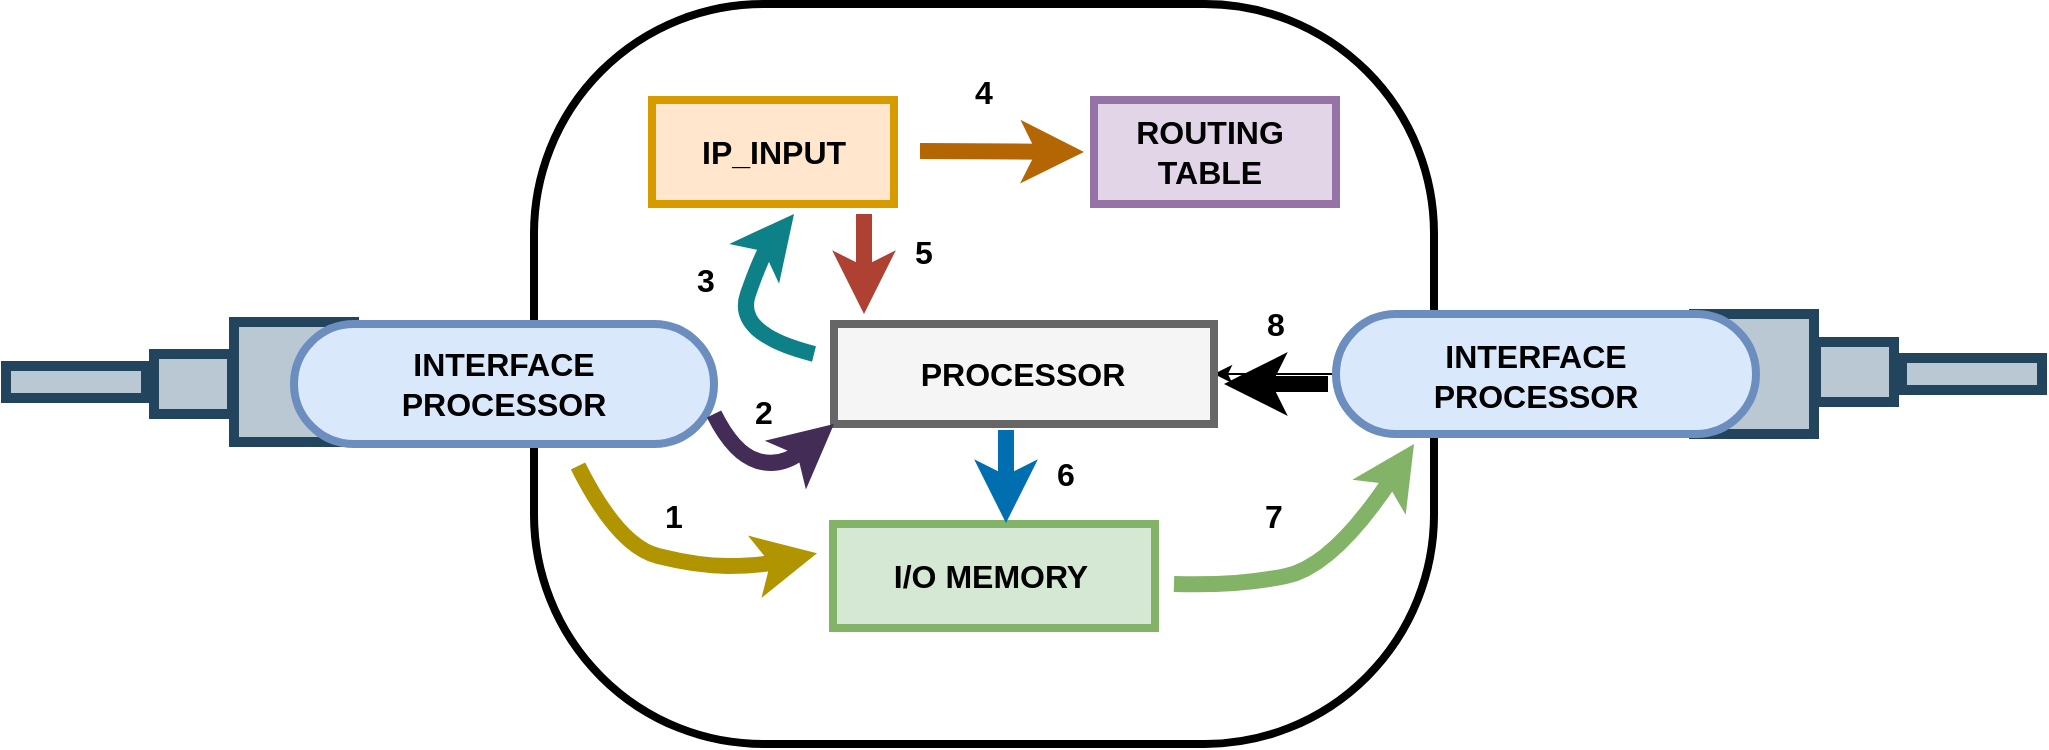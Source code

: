 <mxfile version="22.1.15" type="device">
  <diagram name="Página-1" id="VVLUHK4Jm0Ala-Py_f5L">
    <mxGraphModel dx="2021" dy="716" grid="1" gridSize="10" guides="1" tooltips="1" connect="1" arrows="1" fold="1" page="1" pageScale="1" pageWidth="827" pageHeight="1169" math="0" shadow="0">
      <root>
        <mxCell id="0" />
        <mxCell id="1" parent="0" />
        <mxCell id="dd3mm6sIvQiHEzXx8L2P-38" value="" style="rounded=0;whiteSpace=wrap;html=1;strokeWidth=5;rotation=-180;fillColor=#bac8d3;strokeColor=#23445d;" vertex="1" parent="1">
          <mxGeometry x="810" y="275" width="60" height="60" as="geometry" />
        </mxCell>
        <mxCell id="dd3mm6sIvQiHEzXx8L2P-39" value="" style="rounded=0;whiteSpace=wrap;html=1;strokeWidth=5;rotation=-180;fillColor=#bac8d3;strokeColor=#23445d;" vertex="1" parent="1">
          <mxGeometry x="871" y="289" width="39" height="30" as="geometry" />
        </mxCell>
        <mxCell id="dd3mm6sIvQiHEzXx8L2P-40" value="" style="rounded=0;whiteSpace=wrap;html=1;strokeWidth=5;rotation=-180;fillColor=#bac8d3;strokeColor=#23445d;" vertex="1" parent="1">
          <mxGeometry x="914" y="297" width="70" height="16" as="geometry" />
        </mxCell>
        <mxCell id="dd3mm6sIvQiHEzXx8L2P-35" value="" style="rounded=0;whiteSpace=wrap;html=1;strokeWidth=5;fillColor=#bac8d3;strokeColor=#23445d;" vertex="1" parent="1">
          <mxGeometry x="80" y="279" width="60" height="60" as="geometry" />
        </mxCell>
        <mxCell id="dd3mm6sIvQiHEzXx8L2P-10" value="" style="rounded=1;whiteSpace=wrap;html=1;arcSize=31;strokeWidth=4;" vertex="1" parent="1">
          <mxGeometry x="230" y="120" width="450" height="370" as="geometry" />
        </mxCell>
        <mxCell id="dd3mm6sIvQiHEzXx8L2P-17" value="" style="rounded=0;whiteSpace=wrap;html=1;strokeWidth=4;fillColor=#ffe6cc;strokeColor=#d79b00;" vertex="1" parent="1">
          <mxGeometry x="289" y="168" width="121" height="52" as="geometry" />
        </mxCell>
        <mxCell id="dd3mm6sIvQiHEzXx8L2P-1" value="" style="rounded=1;whiteSpace=wrap;html=1;arcSize=50;strokeWidth=4;fillColor=#dae8fc;strokeColor=#6c8ebf;" vertex="1" parent="1">
          <mxGeometry x="110" y="280" width="210" height="60" as="geometry" />
        </mxCell>
        <mxCell id="dd3mm6sIvQiHEzXx8L2P-2" value="INTERFACE PROCESSOR" style="text;html=1;strokeColor=none;fillColor=none;align=center;verticalAlign=middle;whiteSpace=wrap;rounded=0;strokeWidth=1;fontSize=16;fontStyle=1" vertex="1" parent="1">
          <mxGeometry x="170" y="295" width="90" height="30" as="geometry" />
        </mxCell>
        <mxCell id="dd3mm6sIvQiHEzXx8L2P-32" value="" style="edgeStyle=orthogonalEdgeStyle;rounded=0;orthogonalLoop=1;jettySize=auto;html=1;" edge="1" parent="1" source="dd3mm6sIvQiHEzXx8L2P-11" target="dd3mm6sIvQiHEzXx8L2P-20">
          <mxGeometry relative="1" as="geometry" />
        </mxCell>
        <mxCell id="dd3mm6sIvQiHEzXx8L2P-11" value="" style="rounded=1;whiteSpace=wrap;html=1;arcSize=50;strokeWidth=4;fillColor=#dae8fc;strokeColor=#6c8ebf;" vertex="1" parent="1">
          <mxGeometry x="631" y="275" width="210" height="60" as="geometry" />
        </mxCell>
        <mxCell id="dd3mm6sIvQiHEzXx8L2P-12" value="INTERFACE PROCESSOR" style="text;html=1;strokeColor=none;fillColor=none;align=center;verticalAlign=middle;whiteSpace=wrap;rounded=0;strokeWidth=1;fontSize=16;fontStyle=1" vertex="1" parent="1">
          <mxGeometry x="686" y="291" width="90" height="30" as="geometry" />
        </mxCell>
        <mxCell id="dd3mm6sIvQiHEzXx8L2P-14" value="IP_INPUT" style="text;html=1;strokeColor=none;fillColor=none;align=center;verticalAlign=middle;whiteSpace=wrap;rounded=0;fontStyle=1;fontSize=16;" vertex="1" parent="1">
          <mxGeometry x="320" y="179" width="60" height="30" as="geometry" />
        </mxCell>
        <mxCell id="dd3mm6sIvQiHEzXx8L2P-19" value="" style="rounded=0;whiteSpace=wrap;html=1;strokeWidth=4;fillColor=#e1d5e7;strokeColor=#9673a6;" vertex="1" parent="1">
          <mxGeometry x="510" y="168" width="121" height="52" as="geometry" />
        </mxCell>
        <mxCell id="dd3mm6sIvQiHEzXx8L2P-16" value="ROUTING TABLE" style="text;html=1;strokeColor=none;fillColor=none;align=center;verticalAlign=middle;whiteSpace=wrap;rounded=0;fontStyle=1;fontSize=16;" vertex="1" parent="1">
          <mxGeometry x="505" y="179" width="126" height="30" as="geometry" />
        </mxCell>
        <mxCell id="dd3mm6sIvQiHEzXx8L2P-20" value="" style="rounded=0;whiteSpace=wrap;html=1;strokeWidth=4;fillColor=#f5f5f5;fontColor=#333333;strokeColor=#666666;" vertex="1" parent="1">
          <mxGeometry x="380" y="280" width="190" height="50" as="geometry" />
        </mxCell>
        <mxCell id="dd3mm6sIvQiHEzXx8L2P-21" value="PROCESSOR" style="text;html=1;strokeColor=none;fillColor=none;align=center;verticalAlign=middle;whiteSpace=wrap;rounded=0;fontStyle=1;fontSize=16;" vertex="1" parent="1">
          <mxGeometry x="444" y="290" width="61" height="30" as="geometry" />
        </mxCell>
        <mxCell id="dd3mm6sIvQiHEzXx8L2P-22" value="" style="rounded=0;whiteSpace=wrap;html=1;strokeWidth=4;fillColor=#d5e8d4;strokeColor=#82b366;" vertex="1" parent="1">
          <mxGeometry x="379.5" y="380" width="161" height="52" as="geometry" />
        </mxCell>
        <mxCell id="dd3mm6sIvQiHEzXx8L2P-23" value="I/O MEMORY" style="text;html=1;strokeColor=none;fillColor=none;align=center;verticalAlign=middle;whiteSpace=wrap;rounded=0;fontStyle=1;fontSize=16;" vertex="1" parent="1">
          <mxGeometry x="407.5" y="391" width="101" height="30" as="geometry" />
        </mxCell>
        <mxCell id="dd3mm6sIvQiHEzXx8L2P-26" value="" style="curved=1;endArrow=classic;html=1;rounded=0;strokeWidth=8;fillColor=#e3c800;strokeColor=#B09500;" edge="1" parent="1">
          <mxGeometry width="50" height="50" relative="1" as="geometry">
            <mxPoint x="252" y="351" as="sourcePoint" />
            <mxPoint x="371.5" y="394.564" as="targetPoint" />
            <Array as="points">
              <mxPoint x="272" y="391" />
              <mxPoint x="312" y="401" />
              <mxPoint x="342" y="401" />
            </Array>
          </mxGeometry>
        </mxCell>
        <mxCell id="dd3mm6sIvQiHEzXx8L2P-27" value="" style="curved=1;endArrow=classic;html=1;rounded=0;strokeWidth=8;entryX=0;entryY=1;entryDx=0;entryDy=0;fillColor=#76608a;strokeColor=#432D57;" edge="1" parent="1" target="dd3mm6sIvQiHEzXx8L2P-20">
          <mxGeometry width="50" height="50" relative="1" as="geometry">
            <mxPoint x="320" y="325" as="sourcePoint" />
            <mxPoint x="400" y="346" as="targetPoint" />
            <Array as="points">
              <mxPoint x="330" y="345" />
              <mxPoint x="354" y="352" />
            </Array>
          </mxGeometry>
        </mxCell>
        <mxCell id="dd3mm6sIvQiHEzXx8L2P-28" value="" style="curved=1;endArrow=classic;html=1;rounded=0;strokeWidth=8;fillColor=#d5e8d4;strokeColor=#82b366;" edge="1" parent="1">
          <mxGeometry width="50" height="50" relative="1" as="geometry">
            <mxPoint x="550" y="410" as="sourcePoint" />
            <mxPoint x="670" y="340" as="targetPoint" />
            <Array as="points">
              <mxPoint x="582" y="411" />
              <mxPoint x="630" y="401" />
            </Array>
          </mxGeometry>
        </mxCell>
        <mxCell id="dd3mm6sIvQiHEzXx8L2P-29" value="" style="endArrow=classic;html=1;rounded=0;strokeWidth=8;entryX=0;entryY=0.5;entryDx=0;entryDy=0;fillColor=#fad7ac;strokeColor=#b46504;" edge="1" parent="1" target="dd3mm6sIvQiHEzXx8L2P-16">
          <mxGeometry width="50" height="50" relative="1" as="geometry">
            <mxPoint x="423" y="193.5" as="sourcePoint" />
            <mxPoint x="493" y="193.5" as="targetPoint" />
          </mxGeometry>
        </mxCell>
        <mxCell id="dd3mm6sIvQiHEzXx8L2P-30" value="" style="endArrow=classic;html=1;rounded=0;strokeWidth=8;fillColor=#fad9d5;strokeColor=#ae4132;" edge="1" parent="1">
          <mxGeometry width="50" height="50" relative="1" as="geometry">
            <mxPoint x="395" y="225" as="sourcePoint" />
            <mxPoint x="395" y="275" as="targetPoint" />
          </mxGeometry>
        </mxCell>
        <mxCell id="dd3mm6sIvQiHEzXx8L2P-31" value="" style="endArrow=classic;html=1;rounded=0;strokeWidth=8;" edge="1" parent="1">
          <mxGeometry width="50" height="50" relative="1" as="geometry">
            <mxPoint x="627" y="310" as="sourcePoint" />
            <mxPoint x="575" y="310" as="targetPoint" />
          </mxGeometry>
        </mxCell>
        <mxCell id="dd3mm6sIvQiHEzXx8L2P-33" value="" style="endArrow=classic;html=1;rounded=0;strokeWidth=8;fillColor=#1ba1e2;strokeColor=#006EAF;" edge="1" parent="1">
          <mxGeometry width="50" height="50" relative="1" as="geometry">
            <mxPoint x="466" y="333" as="sourcePoint" />
            <mxPoint x="466" y="379.5" as="targetPoint" />
          </mxGeometry>
        </mxCell>
        <mxCell id="dd3mm6sIvQiHEzXx8L2P-34" value="" style="curved=1;endArrow=classic;html=1;rounded=0;strokeWidth=8;fillColor=#b0e3e6;strokeColor=#0e8088;" edge="1" parent="1">
          <mxGeometry width="50" height="50" relative="1" as="geometry">
            <mxPoint x="370" y="295" as="sourcePoint" />
            <mxPoint x="360" y="225" as="targetPoint" />
            <Array as="points">
              <mxPoint x="330" y="285" />
              <mxPoint x="344" y="245" />
            </Array>
          </mxGeometry>
        </mxCell>
        <mxCell id="dd3mm6sIvQiHEzXx8L2P-36" value="" style="rounded=0;whiteSpace=wrap;html=1;strokeWidth=5;fillColor=#bac8d3;strokeColor=#23445d;" vertex="1" parent="1">
          <mxGeometry x="40" y="295" width="39" height="30" as="geometry" />
        </mxCell>
        <mxCell id="dd3mm6sIvQiHEzXx8L2P-37" value="" style="rounded=0;whiteSpace=wrap;html=1;strokeWidth=5;fillColor=#bac8d3;strokeColor=#23445d;" vertex="1" parent="1">
          <mxGeometry x="-34" y="301" width="70" height="16" as="geometry" />
        </mxCell>
        <mxCell id="dd3mm6sIvQiHEzXx8L2P-42" value="3" style="text;html=1;strokeColor=none;fillColor=none;align=center;verticalAlign=middle;whiteSpace=wrap;rounded=0;fontStyle=1;fontSize=16;" vertex="1" parent="1">
          <mxGeometry x="286" y="243" width="60" height="30" as="geometry" />
        </mxCell>
        <mxCell id="dd3mm6sIvQiHEzXx8L2P-43" value="1" style="text;html=1;strokeColor=none;fillColor=none;align=center;verticalAlign=middle;whiteSpace=wrap;rounded=0;fontStyle=1;fontSize=16;" vertex="1" parent="1">
          <mxGeometry x="270" y="361" width="60" height="30" as="geometry" />
        </mxCell>
        <mxCell id="dd3mm6sIvQiHEzXx8L2P-44" value="2" style="text;html=1;strokeColor=none;fillColor=none;align=center;verticalAlign=middle;whiteSpace=wrap;rounded=0;fontStyle=1;fontSize=16;" vertex="1" parent="1">
          <mxGeometry x="314.5" y="309" width="60" height="30" as="geometry" />
        </mxCell>
        <mxCell id="dd3mm6sIvQiHEzXx8L2P-45" value="4" style="text;html=1;strokeColor=none;fillColor=none;align=center;verticalAlign=middle;whiteSpace=wrap;rounded=0;fontStyle=1;fontSize=16;" vertex="1" parent="1">
          <mxGeometry x="425" y="149" width="60" height="30" as="geometry" />
        </mxCell>
        <mxCell id="dd3mm6sIvQiHEzXx8L2P-46" value="5" style="text;html=1;strokeColor=none;fillColor=none;align=center;verticalAlign=middle;whiteSpace=wrap;rounded=0;fontStyle=1;fontSize=16;" vertex="1" parent="1">
          <mxGeometry x="395" y="229" width="60" height="30" as="geometry" />
        </mxCell>
        <mxCell id="dd3mm6sIvQiHEzXx8L2P-47" value="6" style="text;html=1;strokeColor=none;fillColor=none;align=center;verticalAlign=middle;whiteSpace=wrap;rounded=0;fontStyle=1;fontSize=16;" vertex="1" parent="1">
          <mxGeometry x="466" y="340" width="60" height="30" as="geometry" />
        </mxCell>
        <mxCell id="dd3mm6sIvQiHEzXx8L2P-48" value="7" style="text;html=1;strokeColor=none;fillColor=none;align=center;verticalAlign=middle;whiteSpace=wrap;rounded=0;fontStyle=1;fontSize=16;" vertex="1" parent="1">
          <mxGeometry x="570" y="361" width="60" height="30" as="geometry" />
        </mxCell>
        <mxCell id="dd3mm6sIvQiHEzXx8L2P-49" value="8" style="text;html=1;strokeColor=none;fillColor=none;align=center;verticalAlign=middle;whiteSpace=wrap;rounded=0;fontStyle=1;fontSize=16;" vertex="1" parent="1">
          <mxGeometry x="571" y="265" width="60" height="30" as="geometry" />
        </mxCell>
      </root>
    </mxGraphModel>
  </diagram>
</mxfile>
